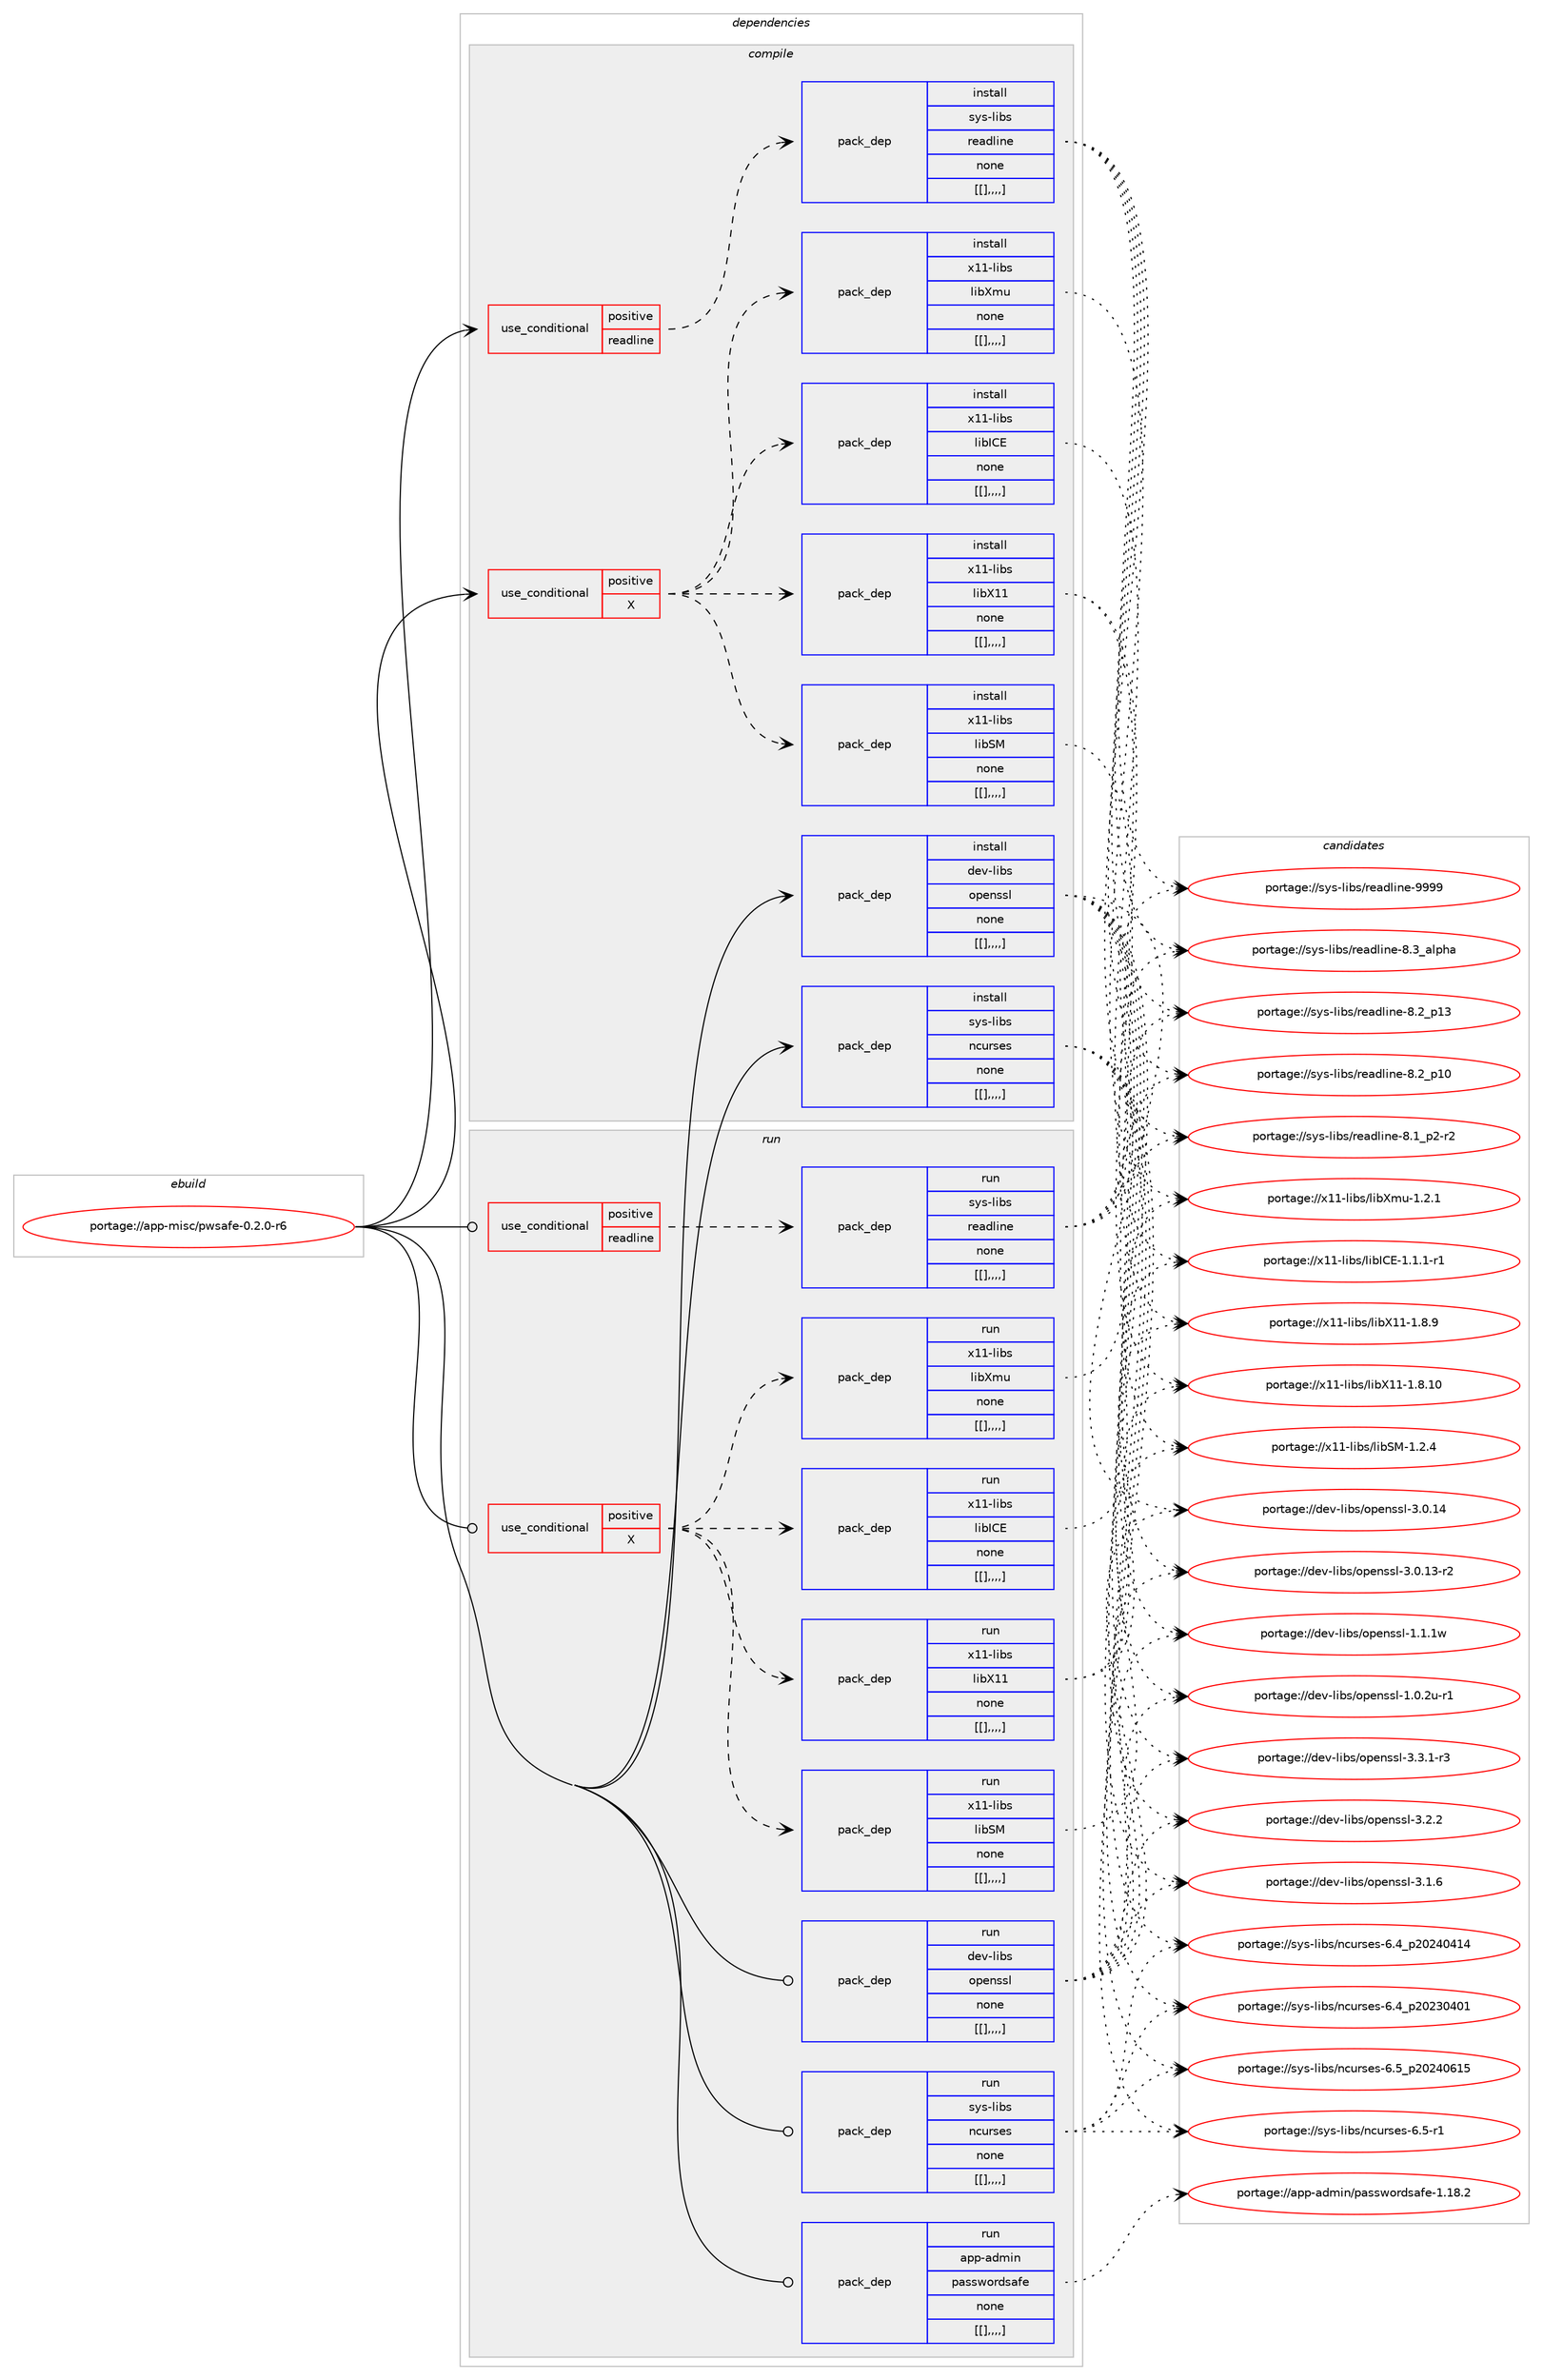 digraph prolog {

# *************
# Graph options
# *************

newrank=true;
concentrate=true;
compound=true;
graph [rankdir=LR,fontname=Helvetica,fontsize=10,ranksep=1.5];#, ranksep=2.5, nodesep=0.2];
edge  [arrowhead=vee];
node  [fontname=Helvetica,fontsize=10];

# **********
# The ebuild
# **********

subgraph cluster_leftcol {
color=gray;
label=<<i>ebuild</i>>;
id [label="portage://app-misc/pwsafe-0.2.0-r6", color=red, width=4, href="../app-misc/pwsafe-0.2.0-r6.svg"];
}

# ****************
# The dependencies
# ****************

subgraph cluster_midcol {
color=gray;
label=<<i>dependencies</i>>;
subgraph cluster_compile {
fillcolor="#eeeeee";
style=filled;
label=<<i>compile</i>>;
subgraph cond12720 {
dependency43589 [label=<<TABLE BORDER="0" CELLBORDER="1" CELLSPACING="0" CELLPADDING="4"><TR><TD ROWSPAN="3" CELLPADDING="10">use_conditional</TD></TR><TR><TD>positive</TD></TR><TR><TD>X</TD></TR></TABLE>>, shape=none, color=red];
subgraph pack30468 {
dependency43590 [label=<<TABLE BORDER="0" CELLBORDER="1" CELLSPACING="0" CELLPADDING="4" WIDTH="220"><TR><TD ROWSPAN="6" CELLPADDING="30">pack_dep</TD></TR><TR><TD WIDTH="110">install</TD></TR><TR><TD>x11-libs</TD></TR><TR><TD>libSM</TD></TR><TR><TD>none</TD></TR><TR><TD>[[],,,,]</TD></TR></TABLE>>, shape=none, color=blue];
}
dependency43589:e -> dependency43590:w [weight=20,style="dashed",arrowhead="vee"];
subgraph pack30469 {
dependency43591 [label=<<TABLE BORDER="0" CELLBORDER="1" CELLSPACING="0" CELLPADDING="4" WIDTH="220"><TR><TD ROWSPAN="6" CELLPADDING="30">pack_dep</TD></TR><TR><TD WIDTH="110">install</TD></TR><TR><TD>x11-libs</TD></TR><TR><TD>libICE</TD></TR><TR><TD>none</TD></TR><TR><TD>[[],,,,]</TD></TR></TABLE>>, shape=none, color=blue];
}
dependency43589:e -> dependency43591:w [weight=20,style="dashed",arrowhead="vee"];
subgraph pack30470 {
dependency43592 [label=<<TABLE BORDER="0" CELLBORDER="1" CELLSPACING="0" CELLPADDING="4" WIDTH="220"><TR><TD ROWSPAN="6" CELLPADDING="30">pack_dep</TD></TR><TR><TD WIDTH="110">install</TD></TR><TR><TD>x11-libs</TD></TR><TR><TD>libXmu</TD></TR><TR><TD>none</TD></TR><TR><TD>[[],,,,]</TD></TR></TABLE>>, shape=none, color=blue];
}
dependency43589:e -> dependency43592:w [weight=20,style="dashed",arrowhead="vee"];
subgraph pack30471 {
dependency43593 [label=<<TABLE BORDER="0" CELLBORDER="1" CELLSPACING="0" CELLPADDING="4" WIDTH="220"><TR><TD ROWSPAN="6" CELLPADDING="30">pack_dep</TD></TR><TR><TD WIDTH="110">install</TD></TR><TR><TD>x11-libs</TD></TR><TR><TD>libX11</TD></TR><TR><TD>none</TD></TR><TR><TD>[[],,,,]</TD></TR></TABLE>>, shape=none, color=blue];
}
dependency43589:e -> dependency43593:w [weight=20,style="dashed",arrowhead="vee"];
}
id:e -> dependency43589:w [weight=20,style="solid",arrowhead="vee"];
subgraph cond12721 {
dependency43594 [label=<<TABLE BORDER="0" CELLBORDER="1" CELLSPACING="0" CELLPADDING="4"><TR><TD ROWSPAN="3" CELLPADDING="10">use_conditional</TD></TR><TR><TD>positive</TD></TR><TR><TD>readline</TD></TR></TABLE>>, shape=none, color=red];
subgraph pack30472 {
dependency43595 [label=<<TABLE BORDER="0" CELLBORDER="1" CELLSPACING="0" CELLPADDING="4" WIDTH="220"><TR><TD ROWSPAN="6" CELLPADDING="30">pack_dep</TD></TR><TR><TD WIDTH="110">install</TD></TR><TR><TD>sys-libs</TD></TR><TR><TD>readline</TD></TR><TR><TD>none</TD></TR><TR><TD>[[],,,,]</TD></TR></TABLE>>, shape=none, color=blue];
}
dependency43594:e -> dependency43595:w [weight=20,style="dashed",arrowhead="vee"];
}
id:e -> dependency43594:w [weight=20,style="solid",arrowhead="vee"];
subgraph pack30473 {
dependency43596 [label=<<TABLE BORDER="0" CELLBORDER="1" CELLSPACING="0" CELLPADDING="4" WIDTH="220"><TR><TD ROWSPAN="6" CELLPADDING="30">pack_dep</TD></TR><TR><TD WIDTH="110">install</TD></TR><TR><TD>dev-libs</TD></TR><TR><TD>openssl</TD></TR><TR><TD>none</TD></TR><TR><TD>[[],,,,]</TD></TR></TABLE>>, shape=none, color=blue];
}
id:e -> dependency43596:w [weight=20,style="solid",arrowhead="vee"];
subgraph pack30474 {
dependency43597 [label=<<TABLE BORDER="0" CELLBORDER="1" CELLSPACING="0" CELLPADDING="4" WIDTH="220"><TR><TD ROWSPAN="6" CELLPADDING="30">pack_dep</TD></TR><TR><TD WIDTH="110">install</TD></TR><TR><TD>sys-libs</TD></TR><TR><TD>ncurses</TD></TR><TR><TD>none</TD></TR><TR><TD>[[],,,,]</TD></TR></TABLE>>, shape=none, color=blue];
}
id:e -> dependency43597:w [weight=20,style="solid",arrowhead="vee"];
}
subgraph cluster_compileandrun {
fillcolor="#eeeeee";
style=filled;
label=<<i>compile and run</i>>;
}
subgraph cluster_run {
fillcolor="#eeeeee";
style=filled;
label=<<i>run</i>>;
subgraph cond12722 {
dependency43598 [label=<<TABLE BORDER="0" CELLBORDER="1" CELLSPACING="0" CELLPADDING="4"><TR><TD ROWSPAN="3" CELLPADDING="10">use_conditional</TD></TR><TR><TD>positive</TD></TR><TR><TD>X</TD></TR></TABLE>>, shape=none, color=red];
subgraph pack30475 {
dependency43599 [label=<<TABLE BORDER="0" CELLBORDER="1" CELLSPACING="0" CELLPADDING="4" WIDTH="220"><TR><TD ROWSPAN="6" CELLPADDING="30">pack_dep</TD></TR><TR><TD WIDTH="110">run</TD></TR><TR><TD>x11-libs</TD></TR><TR><TD>libSM</TD></TR><TR><TD>none</TD></TR><TR><TD>[[],,,,]</TD></TR></TABLE>>, shape=none, color=blue];
}
dependency43598:e -> dependency43599:w [weight=20,style="dashed",arrowhead="vee"];
subgraph pack30476 {
dependency43600 [label=<<TABLE BORDER="0" CELLBORDER="1" CELLSPACING="0" CELLPADDING="4" WIDTH="220"><TR><TD ROWSPAN="6" CELLPADDING="30">pack_dep</TD></TR><TR><TD WIDTH="110">run</TD></TR><TR><TD>x11-libs</TD></TR><TR><TD>libICE</TD></TR><TR><TD>none</TD></TR><TR><TD>[[],,,,]</TD></TR></TABLE>>, shape=none, color=blue];
}
dependency43598:e -> dependency43600:w [weight=20,style="dashed",arrowhead="vee"];
subgraph pack30477 {
dependency43601 [label=<<TABLE BORDER="0" CELLBORDER="1" CELLSPACING="0" CELLPADDING="4" WIDTH="220"><TR><TD ROWSPAN="6" CELLPADDING="30">pack_dep</TD></TR><TR><TD WIDTH="110">run</TD></TR><TR><TD>x11-libs</TD></TR><TR><TD>libXmu</TD></TR><TR><TD>none</TD></TR><TR><TD>[[],,,,]</TD></TR></TABLE>>, shape=none, color=blue];
}
dependency43598:e -> dependency43601:w [weight=20,style="dashed",arrowhead="vee"];
subgraph pack30478 {
dependency43602 [label=<<TABLE BORDER="0" CELLBORDER="1" CELLSPACING="0" CELLPADDING="4" WIDTH="220"><TR><TD ROWSPAN="6" CELLPADDING="30">pack_dep</TD></TR><TR><TD WIDTH="110">run</TD></TR><TR><TD>x11-libs</TD></TR><TR><TD>libX11</TD></TR><TR><TD>none</TD></TR><TR><TD>[[],,,,]</TD></TR></TABLE>>, shape=none, color=blue];
}
dependency43598:e -> dependency43602:w [weight=20,style="dashed",arrowhead="vee"];
}
id:e -> dependency43598:w [weight=20,style="solid",arrowhead="odot"];
subgraph cond12723 {
dependency43603 [label=<<TABLE BORDER="0" CELLBORDER="1" CELLSPACING="0" CELLPADDING="4"><TR><TD ROWSPAN="3" CELLPADDING="10">use_conditional</TD></TR><TR><TD>positive</TD></TR><TR><TD>readline</TD></TR></TABLE>>, shape=none, color=red];
subgraph pack30479 {
dependency43604 [label=<<TABLE BORDER="0" CELLBORDER="1" CELLSPACING="0" CELLPADDING="4" WIDTH="220"><TR><TD ROWSPAN="6" CELLPADDING="30">pack_dep</TD></TR><TR><TD WIDTH="110">run</TD></TR><TR><TD>sys-libs</TD></TR><TR><TD>readline</TD></TR><TR><TD>none</TD></TR><TR><TD>[[],,,,]</TD></TR></TABLE>>, shape=none, color=blue];
}
dependency43603:e -> dependency43604:w [weight=20,style="dashed",arrowhead="vee"];
}
id:e -> dependency43603:w [weight=20,style="solid",arrowhead="odot"];
subgraph pack30480 {
dependency43605 [label=<<TABLE BORDER="0" CELLBORDER="1" CELLSPACING="0" CELLPADDING="4" WIDTH="220"><TR><TD ROWSPAN="6" CELLPADDING="30">pack_dep</TD></TR><TR><TD WIDTH="110">run</TD></TR><TR><TD>dev-libs</TD></TR><TR><TD>openssl</TD></TR><TR><TD>none</TD></TR><TR><TD>[[],,,,]</TD></TR></TABLE>>, shape=none, color=blue];
}
id:e -> dependency43605:w [weight=20,style="solid",arrowhead="odot"];
subgraph pack30481 {
dependency43606 [label=<<TABLE BORDER="0" CELLBORDER="1" CELLSPACING="0" CELLPADDING="4" WIDTH="220"><TR><TD ROWSPAN="6" CELLPADDING="30">pack_dep</TD></TR><TR><TD WIDTH="110">run</TD></TR><TR><TD>sys-libs</TD></TR><TR><TD>ncurses</TD></TR><TR><TD>none</TD></TR><TR><TD>[[],,,,]</TD></TR></TABLE>>, shape=none, color=blue];
}
id:e -> dependency43606:w [weight=20,style="solid",arrowhead="odot"];
subgraph pack30482 {
dependency43607 [label=<<TABLE BORDER="0" CELLBORDER="1" CELLSPACING="0" CELLPADDING="4" WIDTH="220"><TR><TD ROWSPAN="6" CELLPADDING="30">pack_dep</TD></TR><TR><TD WIDTH="110">run</TD></TR><TR><TD>app-admin</TD></TR><TR><TD>passwordsafe</TD></TR><TR><TD>none</TD></TR><TR><TD>[[],,,,]</TD></TR></TABLE>>, shape=none, color=blue];
}
id:e -> dependency43607:w [weight=20,style="solid",arrowhead="odot"];
}
}

# **************
# The candidates
# **************

subgraph cluster_choices {
rank=same;
color=gray;
label=<<i>candidates</i>>;

subgraph choice30468 {
color=black;
nodesep=1;
choice1204949451081059811547108105988377454946504652 [label="portage://x11-libs/libSM-1.2.4", color=red, width=4,href="../x11-libs/libSM-1.2.4.svg"];
dependency43590:e -> choice1204949451081059811547108105988377454946504652:w [style=dotted,weight="100"];
}
subgraph choice30469 {
color=black;
nodesep=1;
choice1204949451081059811547108105987367694549464946494511449 [label="portage://x11-libs/libICE-1.1.1-r1", color=red, width=4,href="../x11-libs/libICE-1.1.1-r1.svg"];
dependency43591:e -> choice1204949451081059811547108105987367694549464946494511449:w [style=dotted,weight="100"];
}
subgraph choice30470 {
color=black;
nodesep=1;
choice12049494510810598115471081059888109117454946504649 [label="portage://x11-libs/libXmu-1.2.1", color=red, width=4,href="../x11-libs/libXmu-1.2.1.svg"];
dependency43592:e -> choice12049494510810598115471081059888109117454946504649:w [style=dotted,weight="100"];
}
subgraph choice30471 {
color=black;
nodesep=1;
choice12049494510810598115471081059888494945494656464948 [label="portage://x11-libs/libX11-1.8.10", color=red, width=4,href="../x11-libs/libX11-1.8.10.svg"];
choice120494945108105981154710810598884949454946564657 [label="portage://x11-libs/libX11-1.8.9", color=red, width=4,href="../x11-libs/libX11-1.8.9.svg"];
dependency43593:e -> choice12049494510810598115471081059888494945494656464948:w [style=dotted,weight="100"];
dependency43593:e -> choice120494945108105981154710810598884949454946564657:w [style=dotted,weight="100"];
}
subgraph choice30472 {
color=black;
nodesep=1;
choice115121115451081059811547114101971001081051101014557575757 [label="portage://sys-libs/readline-9999", color=red, width=4,href="../sys-libs/readline-9999.svg"];
choice1151211154510810598115471141019710010810511010145564651959710811210497 [label="portage://sys-libs/readline-8.3_alpha", color=red, width=4,href="../sys-libs/readline-8.3_alpha.svg"];
choice1151211154510810598115471141019710010810511010145564650951124951 [label="portage://sys-libs/readline-8.2_p13", color=red, width=4,href="../sys-libs/readline-8.2_p13.svg"];
choice1151211154510810598115471141019710010810511010145564650951124948 [label="portage://sys-libs/readline-8.2_p10", color=red, width=4,href="../sys-libs/readline-8.2_p10.svg"];
choice115121115451081059811547114101971001081051101014556464995112504511450 [label="portage://sys-libs/readline-8.1_p2-r2", color=red, width=4,href="../sys-libs/readline-8.1_p2-r2.svg"];
dependency43595:e -> choice115121115451081059811547114101971001081051101014557575757:w [style=dotted,weight="100"];
dependency43595:e -> choice1151211154510810598115471141019710010810511010145564651959710811210497:w [style=dotted,weight="100"];
dependency43595:e -> choice1151211154510810598115471141019710010810511010145564650951124951:w [style=dotted,weight="100"];
dependency43595:e -> choice1151211154510810598115471141019710010810511010145564650951124948:w [style=dotted,weight="100"];
dependency43595:e -> choice115121115451081059811547114101971001081051101014556464995112504511450:w [style=dotted,weight="100"];
}
subgraph choice30473 {
color=black;
nodesep=1;
choice1001011184510810598115471111121011101151151084551465146494511451 [label="portage://dev-libs/openssl-3.3.1-r3", color=red, width=4,href="../dev-libs/openssl-3.3.1-r3.svg"];
choice100101118451081059811547111112101110115115108455146504650 [label="portage://dev-libs/openssl-3.2.2", color=red, width=4,href="../dev-libs/openssl-3.2.2.svg"];
choice100101118451081059811547111112101110115115108455146494654 [label="portage://dev-libs/openssl-3.1.6", color=red, width=4,href="../dev-libs/openssl-3.1.6.svg"];
choice10010111845108105981154711111210111011511510845514648464952 [label="portage://dev-libs/openssl-3.0.14", color=red, width=4,href="../dev-libs/openssl-3.0.14.svg"];
choice100101118451081059811547111112101110115115108455146484649514511450 [label="portage://dev-libs/openssl-3.0.13-r2", color=red, width=4,href="../dev-libs/openssl-3.0.13-r2.svg"];
choice100101118451081059811547111112101110115115108454946494649119 [label="portage://dev-libs/openssl-1.1.1w", color=red, width=4,href="../dev-libs/openssl-1.1.1w.svg"];
choice1001011184510810598115471111121011101151151084549464846501174511449 [label="portage://dev-libs/openssl-1.0.2u-r1", color=red, width=4,href="../dev-libs/openssl-1.0.2u-r1.svg"];
dependency43596:e -> choice1001011184510810598115471111121011101151151084551465146494511451:w [style=dotted,weight="100"];
dependency43596:e -> choice100101118451081059811547111112101110115115108455146504650:w [style=dotted,weight="100"];
dependency43596:e -> choice100101118451081059811547111112101110115115108455146494654:w [style=dotted,weight="100"];
dependency43596:e -> choice10010111845108105981154711111210111011511510845514648464952:w [style=dotted,weight="100"];
dependency43596:e -> choice100101118451081059811547111112101110115115108455146484649514511450:w [style=dotted,weight="100"];
dependency43596:e -> choice100101118451081059811547111112101110115115108454946494649119:w [style=dotted,weight="100"];
dependency43596:e -> choice1001011184510810598115471111121011101151151084549464846501174511449:w [style=dotted,weight="100"];
}
subgraph choice30474 {
color=black;
nodesep=1;
choice1151211154510810598115471109911711411510111545544653951125048505248544953 [label="portage://sys-libs/ncurses-6.5_p20240615", color=red, width=4,href="../sys-libs/ncurses-6.5_p20240615.svg"];
choice11512111545108105981154711099117114115101115455446534511449 [label="portage://sys-libs/ncurses-6.5-r1", color=red, width=4,href="../sys-libs/ncurses-6.5-r1.svg"];
choice1151211154510810598115471109911711411510111545544652951125048505248524952 [label="portage://sys-libs/ncurses-6.4_p20240414", color=red, width=4,href="../sys-libs/ncurses-6.4_p20240414.svg"];
choice1151211154510810598115471109911711411510111545544652951125048505148524849 [label="portage://sys-libs/ncurses-6.4_p20230401", color=red, width=4,href="../sys-libs/ncurses-6.4_p20230401.svg"];
dependency43597:e -> choice1151211154510810598115471109911711411510111545544653951125048505248544953:w [style=dotted,weight="100"];
dependency43597:e -> choice11512111545108105981154711099117114115101115455446534511449:w [style=dotted,weight="100"];
dependency43597:e -> choice1151211154510810598115471109911711411510111545544652951125048505248524952:w [style=dotted,weight="100"];
dependency43597:e -> choice1151211154510810598115471109911711411510111545544652951125048505148524849:w [style=dotted,weight="100"];
}
subgraph choice30475 {
color=black;
nodesep=1;
choice1204949451081059811547108105988377454946504652 [label="portage://x11-libs/libSM-1.2.4", color=red, width=4,href="../x11-libs/libSM-1.2.4.svg"];
dependency43599:e -> choice1204949451081059811547108105988377454946504652:w [style=dotted,weight="100"];
}
subgraph choice30476 {
color=black;
nodesep=1;
choice1204949451081059811547108105987367694549464946494511449 [label="portage://x11-libs/libICE-1.1.1-r1", color=red, width=4,href="../x11-libs/libICE-1.1.1-r1.svg"];
dependency43600:e -> choice1204949451081059811547108105987367694549464946494511449:w [style=dotted,weight="100"];
}
subgraph choice30477 {
color=black;
nodesep=1;
choice12049494510810598115471081059888109117454946504649 [label="portage://x11-libs/libXmu-1.2.1", color=red, width=4,href="../x11-libs/libXmu-1.2.1.svg"];
dependency43601:e -> choice12049494510810598115471081059888109117454946504649:w [style=dotted,weight="100"];
}
subgraph choice30478 {
color=black;
nodesep=1;
choice12049494510810598115471081059888494945494656464948 [label="portage://x11-libs/libX11-1.8.10", color=red, width=4,href="../x11-libs/libX11-1.8.10.svg"];
choice120494945108105981154710810598884949454946564657 [label="portage://x11-libs/libX11-1.8.9", color=red, width=4,href="../x11-libs/libX11-1.8.9.svg"];
dependency43602:e -> choice12049494510810598115471081059888494945494656464948:w [style=dotted,weight="100"];
dependency43602:e -> choice120494945108105981154710810598884949454946564657:w [style=dotted,weight="100"];
}
subgraph choice30479 {
color=black;
nodesep=1;
choice115121115451081059811547114101971001081051101014557575757 [label="portage://sys-libs/readline-9999", color=red, width=4,href="../sys-libs/readline-9999.svg"];
choice1151211154510810598115471141019710010810511010145564651959710811210497 [label="portage://sys-libs/readline-8.3_alpha", color=red, width=4,href="../sys-libs/readline-8.3_alpha.svg"];
choice1151211154510810598115471141019710010810511010145564650951124951 [label="portage://sys-libs/readline-8.2_p13", color=red, width=4,href="../sys-libs/readline-8.2_p13.svg"];
choice1151211154510810598115471141019710010810511010145564650951124948 [label="portage://sys-libs/readline-8.2_p10", color=red, width=4,href="../sys-libs/readline-8.2_p10.svg"];
choice115121115451081059811547114101971001081051101014556464995112504511450 [label="portage://sys-libs/readline-8.1_p2-r2", color=red, width=4,href="../sys-libs/readline-8.1_p2-r2.svg"];
dependency43604:e -> choice115121115451081059811547114101971001081051101014557575757:w [style=dotted,weight="100"];
dependency43604:e -> choice1151211154510810598115471141019710010810511010145564651959710811210497:w [style=dotted,weight="100"];
dependency43604:e -> choice1151211154510810598115471141019710010810511010145564650951124951:w [style=dotted,weight="100"];
dependency43604:e -> choice1151211154510810598115471141019710010810511010145564650951124948:w [style=dotted,weight="100"];
dependency43604:e -> choice115121115451081059811547114101971001081051101014556464995112504511450:w [style=dotted,weight="100"];
}
subgraph choice30480 {
color=black;
nodesep=1;
choice1001011184510810598115471111121011101151151084551465146494511451 [label="portage://dev-libs/openssl-3.3.1-r3", color=red, width=4,href="../dev-libs/openssl-3.3.1-r3.svg"];
choice100101118451081059811547111112101110115115108455146504650 [label="portage://dev-libs/openssl-3.2.2", color=red, width=4,href="../dev-libs/openssl-3.2.2.svg"];
choice100101118451081059811547111112101110115115108455146494654 [label="portage://dev-libs/openssl-3.1.6", color=red, width=4,href="../dev-libs/openssl-3.1.6.svg"];
choice10010111845108105981154711111210111011511510845514648464952 [label="portage://dev-libs/openssl-3.0.14", color=red, width=4,href="../dev-libs/openssl-3.0.14.svg"];
choice100101118451081059811547111112101110115115108455146484649514511450 [label="portage://dev-libs/openssl-3.0.13-r2", color=red, width=4,href="../dev-libs/openssl-3.0.13-r2.svg"];
choice100101118451081059811547111112101110115115108454946494649119 [label="portage://dev-libs/openssl-1.1.1w", color=red, width=4,href="../dev-libs/openssl-1.1.1w.svg"];
choice1001011184510810598115471111121011101151151084549464846501174511449 [label="portage://dev-libs/openssl-1.0.2u-r1", color=red, width=4,href="../dev-libs/openssl-1.0.2u-r1.svg"];
dependency43605:e -> choice1001011184510810598115471111121011101151151084551465146494511451:w [style=dotted,weight="100"];
dependency43605:e -> choice100101118451081059811547111112101110115115108455146504650:w [style=dotted,weight="100"];
dependency43605:e -> choice100101118451081059811547111112101110115115108455146494654:w [style=dotted,weight="100"];
dependency43605:e -> choice10010111845108105981154711111210111011511510845514648464952:w [style=dotted,weight="100"];
dependency43605:e -> choice100101118451081059811547111112101110115115108455146484649514511450:w [style=dotted,weight="100"];
dependency43605:e -> choice100101118451081059811547111112101110115115108454946494649119:w [style=dotted,weight="100"];
dependency43605:e -> choice1001011184510810598115471111121011101151151084549464846501174511449:w [style=dotted,weight="100"];
}
subgraph choice30481 {
color=black;
nodesep=1;
choice1151211154510810598115471109911711411510111545544653951125048505248544953 [label="portage://sys-libs/ncurses-6.5_p20240615", color=red, width=4,href="../sys-libs/ncurses-6.5_p20240615.svg"];
choice11512111545108105981154711099117114115101115455446534511449 [label="portage://sys-libs/ncurses-6.5-r1", color=red, width=4,href="../sys-libs/ncurses-6.5-r1.svg"];
choice1151211154510810598115471109911711411510111545544652951125048505248524952 [label="portage://sys-libs/ncurses-6.4_p20240414", color=red, width=4,href="../sys-libs/ncurses-6.4_p20240414.svg"];
choice1151211154510810598115471109911711411510111545544652951125048505148524849 [label="portage://sys-libs/ncurses-6.4_p20230401", color=red, width=4,href="../sys-libs/ncurses-6.4_p20230401.svg"];
dependency43606:e -> choice1151211154510810598115471109911711411510111545544653951125048505248544953:w [style=dotted,weight="100"];
dependency43606:e -> choice11512111545108105981154711099117114115101115455446534511449:w [style=dotted,weight="100"];
dependency43606:e -> choice1151211154510810598115471109911711411510111545544652951125048505248524952:w [style=dotted,weight="100"];
dependency43606:e -> choice1151211154510810598115471109911711411510111545544652951125048505148524849:w [style=dotted,weight="100"];
}
subgraph choice30482 {
color=black;
nodesep=1;
choice97112112459710010910511047112971151151191111141001159710210145494649564650 [label="portage://app-admin/passwordsafe-1.18.2", color=red, width=4,href="../app-admin/passwordsafe-1.18.2.svg"];
dependency43607:e -> choice97112112459710010910511047112971151151191111141001159710210145494649564650:w [style=dotted,weight="100"];
}
}

}

